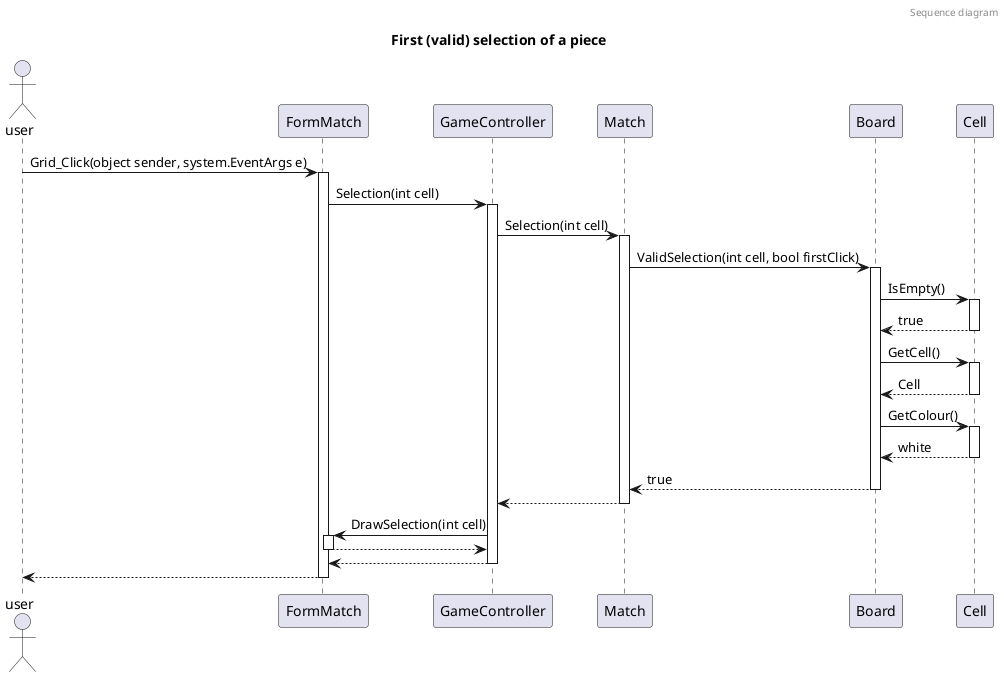 @startuml first_sequence

header Sequence diagram

title First (valid) selection of a piece 

actor user

'First selection of a piece
user -> FormMatch ++ : Grid_Click(object sender, system.EventArgs e)
FormMatch -> GameController ++ : Selection(int cell)

GameController -> Match ++: Selection(int cell)

Match -> Board ++: ValidSelection(int cell, bool firstClick)

Board -> Cell ++: IsEmpty()
return true
Board -> Cell ++: GetCell()
return Cell
Board -> Cell ++: GetColour()
return white

return true
return

GameController -> FormMatch ++: DrawSelection(int cell) 
return
return
return


@enduml